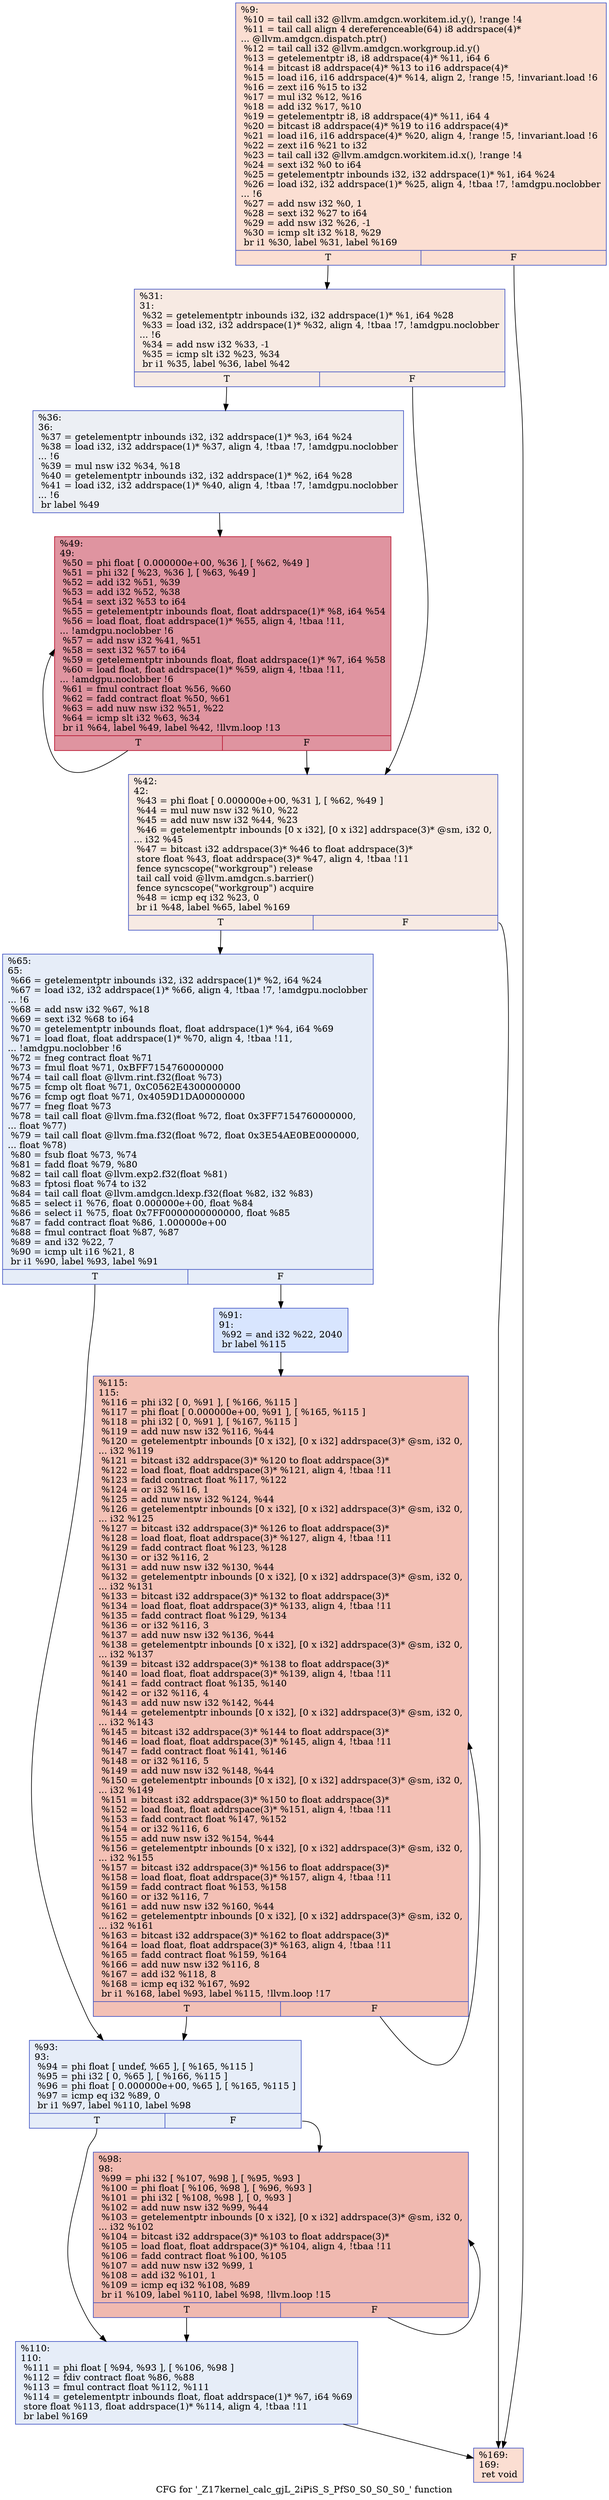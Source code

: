 digraph "CFG for '_Z17kernel_calc_gjL_2iPiS_S_PfS0_S0_S0_S0_' function" {
	label="CFG for '_Z17kernel_calc_gjL_2iPiS_S_PfS0_S0_S0_S0_' function";

	Node0x63b35e0 [shape=record,color="#3d50c3ff", style=filled, fillcolor="#f7b59970",label="{%9:\l  %10 = tail call i32 @llvm.amdgcn.workitem.id.y(), !range !4\l  %11 = tail call align 4 dereferenceable(64) i8 addrspace(4)*\l... @llvm.amdgcn.dispatch.ptr()\l  %12 = tail call i32 @llvm.amdgcn.workgroup.id.y()\l  %13 = getelementptr i8, i8 addrspace(4)* %11, i64 6\l  %14 = bitcast i8 addrspace(4)* %13 to i16 addrspace(4)*\l  %15 = load i16, i16 addrspace(4)* %14, align 2, !range !5, !invariant.load !6\l  %16 = zext i16 %15 to i32\l  %17 = mul i32 %12, %16\l  %18 = add i32 %17, %10\l  %19 = getelementptr i8, i8 addrspace(4)* %11, i64 4\l  %20 = bitcast i8 addrspace(4)* %19 to i16 addrspace(4)*\l  %21 = load i16, i16 addrspace(4)* %20, align 4, !range !5, !invariant.load !6\l  %22 = zext i16 %21 to i32\l  %23 = tail call i32 @llvm.amdgcn.workitem.id.x(), !range !4\l  %24 = sext i32 %0 to i64\l  %25 = getelementptr inbounds i32, i32 addrspace(1)* %1, i64 %24\l  %26 = load i32, i32 addrspace(1)* %25, align 4, !tbaa !7, !amdgpu.noclobber\l... !6\l  %27 = add nsw i32 %0, 1\l  %28 = sext i32 %27 to i64\l  %29 = add nsw i32 %26, -1\l  %30 = icmp slt i32 %18, %29\l  br i1 %30, label %31, label %169\l|{<s0>T|<s1>F}}"];
	Node0x63b35e0:s0 -> Node0x63b7760;
	Node0x63b35e0:s1 -> Node0x63b77f0;
	Node0x63b7760 [shape=record,color="#3d50c3ff", style=filled, fillcolor="#eed0c070",label="{%31:\l31:                                               \l  %32 = getelementptr inbounds i32, i32 addrspace(1)* %1, i64 %28\l  %33 = load i32, i32 addrspace(1)* %32, align 4, !tbaa !7, !amdgpu.noclobber\l... !6\l  %34 = add nsw i32 %33, -1\l  %35 = icmp slt i32 %23, %34\l  br i1 %35, label %36, label %42\l|{<s0>T|<s1>F}}"];
	Node0x63b7760:s0 -> Node0x63b8280;
	Node0x63b7760:s1 -> Node0x63b8310;
	Node0x63b8280 [shape=record,color="#3d50c3ff", style=filled, fillcolor="#d4dbe670",label="{%36:\l36:                                               \l  %37 = getelementptr inbounds i32, i32 addrspace(1)* %3, i64 %24\l  %38 = load i32, i32 addrspace(1)* %37, align 4, !tbaa !7, !amdgpu.noclobber\l... !6\l  %39 = mul nsw i32 %34, %18\l  %40 = getelementptr inbounds i32, i32 addrspace(1)* %2, i64 %28\l  %41 = load i32, i32 addrspace(1)* %40, align 4, !tbaa !7, !amdgpu.noclobber\l... !6\l  br label %49\l}"];
	Node0x63b8280 -> Node0x63b8770;
	Node0x63b8310 [shape=record,color="#3d50c3ff", style=filled, fillcolor="#eed0c070",label="{%42:\l42:                                               \l  %43 = phi float [ 0.000000e+00, %31 ], [ %62, %49 ]\l  %44 = mul nuw nsw i32 %10, %22\l  %45 = add nuw nsw i32 %44, %23\l  %46 = getelementptr inbounds [0 x i32], [0 x i32] addrspace(3)* @sm, i32 0,\l... i32 %45\l  %47 = bitcast i32 addrspace(3)* %46 to float addrspace(3)*\l  store float %43, float addrspace(3)* %47, align 4, !tbaa !11\l  fence syncscope(\"workgroup\") release\l  tail call void @llvm.amdgcn.s.barrier()\l  fence syncscope(\"workgroup\") acquire\l  %48 = icmp eq i32 %23, 0\l  br i1 %48, label %65, label %169\l|{<s0>T|<s1>F}}"];
	Node0x63b8310:s0 -> Node0x63b9b60;
	Node0x63b8310:s1 -> Node0x63b77f0;
	Node0x63b8770 [shape=record,color="#b70d28ff", style=filled, fillcolor="#b70d2870",label="{%49:\l49:                                               \l  %50 = phi float [ 0.000000e+00, %36 ], [ %62, %49 ]\l  %51 = phi i32 [ %23, %36 ], [ %63, %49 ]\l  %52 = add i32 %51, %39\l  %53 = add i32 %52, %38\l  %54 = sext i32 %53 to i64\l  %55 = getelementptr inbounds float, float addrspace(1)* %8, i64 %54\l  %56 = load float, float addrspace(1)* %55, align 4, !tbaa !11,\l... !amdgpu.noclobber !6\l  %57 = add nsw i32 %41, %51\l  %58 = sext i32 %57 to i64\l  %59 = getelementptr inbounds float, float addrspace(1)* %7, i64 %58\l  %60 = load float, float addrspace(1)* %59, align 4, !tbaa !11,\l... !amdgpu.noclobber !6\l  %61 = fmul contract float %56, %60\l  %62 = fadd contract float %50, %61\l  %63 = add nuw nsw i32 %51, %22\l  %64 = icmp slt i32 %63, %34\l  br i1 %64, label %49, label %42, !llvm.loop !13\l|{<s0>T|<s1>F}}"];
	Node0x63b8770:s0 -> Node0x63b8770;
	Node0x63b8770:s1 -> Node0x63b8310;
	Node0x63b9b60 [shape=record,color="#3d50c3ff", style=filled, fillcolor="#c7d7f070",label="{%65:\l65:                                               \l  %66 = getelementptr inbounds i32, i32 addrspace(1)* %2, i64 %24\l  %67 = load i32, i32 addrspace(1)* %66, align 4, !tbaa !7, !amdgpu.noclobber\l... !6\l  %68 = add nsw i32 %67, %18\l  %69 = sext i32 %68 to i64\l  %70 = getelementptr inbounds float, float addrspace(1)* %4, i64 %69\l  %71 = load float, float addrspace(1)* %70, align 4, !tbaa !11,\l... !amdgpu.noclobber !6\l  %72 = fneg contract float %71\l  %73 = fmul float %71, 0xBFF7154760000000\l  %74 = tail call float @llvm.rint.f32(float %73)\l  %75 = fcmp olt float %71, 0xC0562E4300000000\l  %76 = fcmp ogt float %71, 0x4059D1DA00000000\l  %77 = fneg float %73\l  %78 = tail call float @llvm.fma.f32(float %72, float 0x3FF7154760000000,\l... float %77)\l  %79 = tail call float @llvm.fma.f32(float %72, float 0x3E54AE0BE0000000,\l... float %78)\l  %80 = fsub float %73, %74\l  %81 = fadd float %79, %80\l  %82 = tail call float @llvm.exp2.f32(float %81)\l  %83 = fptosi float %74 to i32\l  %84 = tail call float @llvm.amdgcn.ldexp.f32(float %82, i32 %83)\l  %85 = select i1 %76, float 0.000000e+00, float %84\l  %86 = select i1 %75, float 0x7FF0000000000000, float %85\l  %87 = fadd contract float %86, 1.000000e+00\l  %88 = fmul contract float %87, %87\l  %89 = and i32 %22, 7\l  %90 = icmp ult i16 %21, 8\l  br i1 %90, label %93, label %91\l|{<s0>T|<s1>F}}"];
	Node0x63b9b60:s0 -> Node0x63bc600;
	Node0x63b9b60:s1 -> Node0x63bc690;
	Node0x63bc690 [shape=record,color="#3d50c3ff", style=filled, fillcolor="#a7c5fe70",label="{%91:\l91:                                               \l  %92 = and i32 %22, 2040\l  br label %115\l}"];
	Node0x63bc690 -> Node0x63bc890;
	Node0x63bc600 [shape=record,color="#3d50c3ff", style=filled, fillcolor="#c7d7f070",label="{%93:\l93:                                               \l  %94 = phi float [ undef, %65 ], [ %165, %115 ]\l  %95 = phi i32 [ 0, %65 ], [ %166, %115 ]\l  %96 = phi float [ 0.000000e+00, %65 ], [ %165, %115 ]\l  %97 = icmp eq i32 %89, 0\l  br i1 %97, label %110, label %98\l|{<s0>T|<s1>F}}"];
	Node0x63bc600:s0 -> Node0x63bd0b0;
	Node0x63bc600:s1 -> Node0x63bd140;
	Node0x63bd140 [shape=record,color="#3d50c3ff", style=filled, fillcolor="#de614d70",label="{%98:\l98:                                               \l  %99 = phi i32 [ %107, %98 ], [ %95, %93 ]\l  %100 = phi float [ %106, %98 ], [ %96, %93 ]\l  %101 = phi i32 [ %108, %98 ], [ 0, %93 ]\l  %102 = add nuw nsw i32 %99, %44\l  %103 = getelementptr inbounds [0 x i32], [0 x i32] addrspace(3)* @sm, i32 0,\l... i32 %102\l  %104 = bitcast i32 addrspace(3)* %103 to float addrspace(3)*\l  %105 = load float, float addrspace(3)* %104, align 4, !tbaa !11\l  %106 = fadd contract float %100, %105\l  %107 = add nuw nsw i32 %99, 1\l  %108 = add i32 %101, 1\l  %109 = icmp eq i32 %108, %89\l  br i1 %109, label %110, label %98, !llvm.loop !15\l|{<s0>T|<s1>F}}"];
	Node0x63bd140:s0 -> Node0x63bd0b0;
	Node0x63bd140:s1 -> Node0x63bd140;
	Node0x63bd0b0 [shape=record,color="#3d50c3ff", style=filled, fillcolor="#c7d7f070",label="{%110:\l110:                                              \l  %111 = phi float [ %94, %93 ], [ %106, %98 ]\l  %112 = fdiv contract float %86, %88\l  %113 = fmul contract float %112, %111\l  %114 = getelementptr inbounds float, float addrspace(1)* %7, i64 %69\l  store float %113, float addrspace(1)* %114, align 4, !tbaa !11\l  br label %169\l}"];
	Node0x63bd0b0 -> Node0x63b77f0;
	Node0x63bc890 [shape=record,color="#3d50c3ff", style=filled, fillcolor="#e5705870",label="{%115:\l115:                                              \l  %116 = phi i32 [ 0, %91 ], [ %166, %115 ]\l  %117 = phi float [ 0.000000e+00, %91 ], [ %165, %115 ]\l  %118 = phi i32 [ 0, %91 ], [ %167, %115 ]\l  %119 = add nuw nsw i32 %116, %44\l  %120 = getelementptr inbounds [0 x i32], [0 x i32] addrspace(3)* @sm, i32 0,\l... i32 %119\l  %121 = bitcast i32 addrspace(3)* %120 to float addrspace(3)*\l  %122 = load float, float addrspace(3)* %121, align 4, !tbaa !11\l  %123 = fadd contract float %117, %122\l  %124 = or i32 %116, 1\l  %125 = add nuw nsw i32 %124, %44\l  %126 = getelementptr inbounds [0 x i32], [0 x i32] addrspace(3)* @sm, i32 0,\l... i32 %125\l  %127 = bitcast i32 addrspace(3)* %126 to float addrspace(3)*\l  %128 = load float, float addrspace(3)* %127, align 4, !tbaa !11\l  %129 = fadd contract float %123, %128\l  %130 = or i32 %116, 2\l  %131 = add nuw nsw i32 %130, %44\l  %132 = getelementptr inbounds [0 x i32], [0 x i32] addrspace(3)* @sm, i32 0,\l... i32 %131\l  %133 = bitcast i32 addrspace(3)* %132 to float addrspace(3)*\l  %134 = load float, float addrspace(3)* %133, align 4, !tbaa !11\l  %135 = fadd contract float %129, %134\l  %136 = or i32 %116, 3\l  %137 = add nuw nsw i32 %136, %44\l  %138 = getelementptr inbounds [0 x i32], [0 x i32] addrspace(3)* @sm, i32 0,\l... i32 %137\l  %139 = bitcast i32 addrspace(3)* %138 to float addrspace(3)*\l  %140 = load float, float addrspace(3)* %139, align 4, !tbaa !11\l  %141 = fadd contract float %135, %140\l  %142 = or i32 %116, 4\l  %143 = add nuw nsw i32 %142, %44\l  %144 = getelementptr inbounds [0 x i32], [0 x i32] addrspace(3)* @sm, i32 0,\l... i32 %143\l  %145 = bitcast i32 addrspace(3)* %144 to float addrspace(3)*\l  %146 = load float, float addrspace(3)* %145, align 4, !tbaa !11\l  %147 = fadd contract float %141, %146\l  %148 = or i32 %116, 5\l  %149 = add nuw nsw i32 %148, %44\l  %150 = getelementptr inbounds [0 x i32], [0 x i32] addrspace(3)* @sm, i32 0,\l... i32 %149\l  %151 = bitcast i32 addrspace(3)* %150 to float addrspace(3)*\l  %152 = load float, float addrspace(3)* %151, align 4, !tbaa !11\l  %153 = fadd contract float %147, %152\l  %154 = or i32 %116, 6\l  %155 = add nuw nsw i32 %154, %44\l  %156 = getelementptr inbounds [0 x i32], [0 x i32] addrspace(3)* @sm, i32 0,\l... i32 %155\l  %157 = bitcast i32 addrspace(3)* %156 to float addrspace(3)*\l  %158 = load float, float addrspace(3)* %157, align 4, !tbaa !11\l  %159 = fadd contract float %153, %158\l  %160 = or i32 %116, 7\l  %161 = add nuw nsw i32 %160, %44\l  %162 = getelementptr inbounds [0 x i32], [0 x i32] addrspace(3)* @sm, i32 0,\l... i32 %161\l  %163 = bitcast i32 addrspace(3)* %162 to float addrspace(3)*\l  %164 = load float, float addrspace(3)* %163, align 4, !tbaa !11\l  %165 = fadd contract float %159, %164\l  %166 = add nuw nsw i32 %116, 8\l  %167 = add i32 %118, 8\l  %168 = icmp eq i32 %167, %92\l  br i1 %168, label %93, label %115, !llvm.loop !17\l|{<s0>T|<s1>F}}"];
	Node0x63bc890:s0 -> Node0x63bc600;
	Node0x63bc890:s1 -> Node0x63bc890;
	Node0x63b77f0 [shape=record,color="#3d50c3ff", style=filled, fillcolor="#f7b59970",label="{%169:\l169:                                              \l  ret void\l}"];
}
